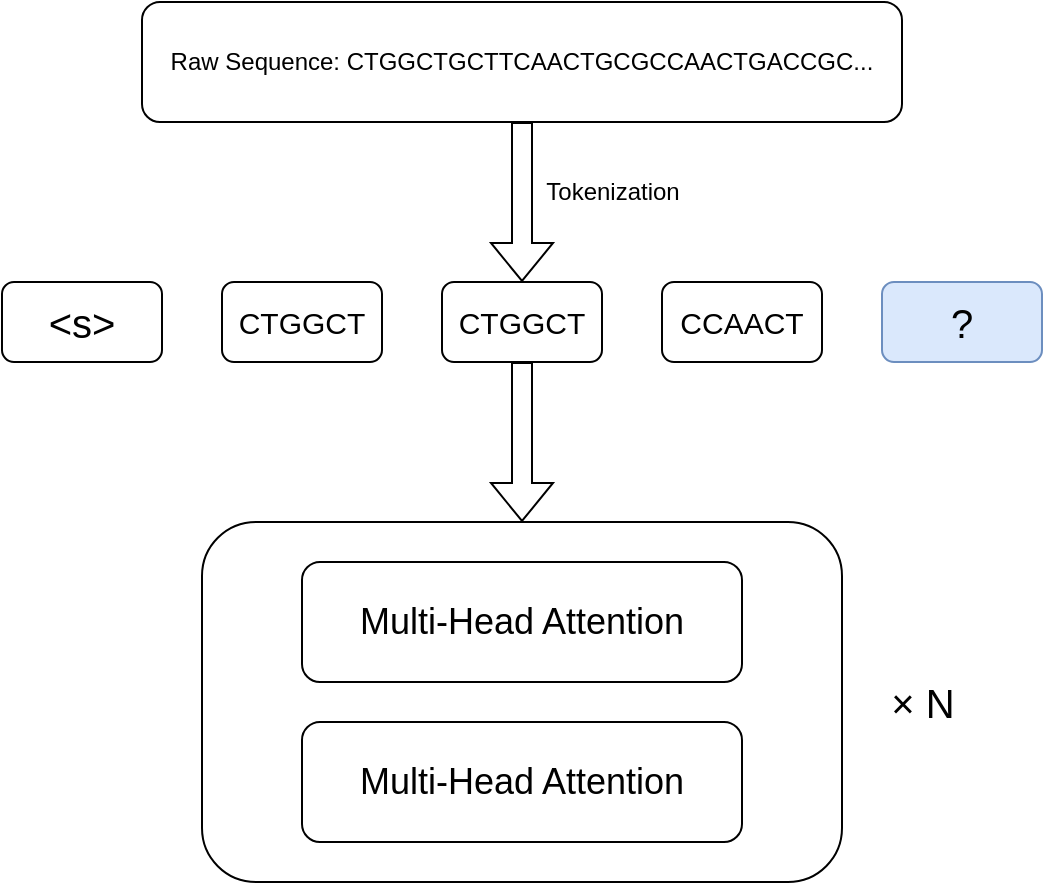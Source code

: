 <mxfile version="28.0.6">
  <diagram name="Page-1" id="XRGcRZA84xJ_BBarx-h9">
    <mxGraphModel dx="1418" dy="786" grid="1" gridSize="10" guides="1" tooltips="1" connect="1" arrows="1" fold="1" page="1" pageScale="1" pageWidth="850" pageHeight="1100" math="0" shadow="0">
      <root>
        <mxCell id="0" />
        <mxCell id="1" parent="0" />
        <mxCell id="xloGMhkasINuL9V7zi06-1" value="Raw Sequence:&amp;nbsp;CTGGCTGCTTCAACTGCGCCAACTGACCGC..." style="rounded=1;whiteSpace=wrap;html=1;" parent="1" vertex="1">
          <mxGeometry x="235" y="60" width="380" height="60" as="geometry" />
        </mxCell>
        <mxCell id="xloGMhkasINuL9V7zi06-2" value="" style="endArrow=classic;html=1;rounded=0;exitX=0.5;exitY=1;exitDx=0;exitDy=0;strokeWidth=1;shape=flexArrow;" parent="1" source="xloGMhkasINuL9V7zi06-1" edge="1">
          <mxGeometry width="50" height="50" relative="1" as="geometry">
            <mxPoint x="425" y="140" as="sourcePoint" />
            <mxPoint x="425" y="200" as="targetPoint" />
          </mxGeometry>
        </mxCell>
        <mxCell id="xloGMhkasINuL9V7zi06-3" value="Tokenization" style="text;html=1;align=center;verticalAlign=middle;resizable=0;points=[];autosize=1;strokeColor=none;fillColor=none;rotation=0;" parent="1" vertex="1">
          <mxGeometry x="425" y="140" width="90" height="30" as="geometry" />
        </mxCell>
        <mxCell id="xloGMhkasINuL9V7zi06-4" value="&lt;font style=&quot;font-size: 20px;&quot;&gt;&amp;lt;s&amp;gt;&lt;/font&gt;" style="rounded=1;whiteSpace=wrap;html=1;" parent="1" vertex="1">
          <mxGeometry x="165" y="200" width="80" height="40" as="geometry" />
        </mxCell>
        <mxCell id="xloGMhkasINuL9V7zi06-5" value="&lt;font style=&quot;font-size: 15px;&quot;&gt;CTGGCT&lt;/font&gt;" style="rounded=1;whiteSpace=wrap;html=1;" parent="1" vertex="1">
          <mxGeometry x="275" y="200" width="80" height="40" as="geometry" />
        </mxCell>
        <mxCell id="xloGMhkasINuL9V7zi06-6" value="&lt;font style=&quot;font-size: 15px;&quot;&gt;CTGGCT&lt;/font&gt;" style="rounded=1;whiteSpace=wrap;html=1;" parent="1" vertex="1">
          <mxGeometry x="385" y="200" width="80" height="40" as="geometry" />
        </mxCell>
        <mxCell id="B88EIdXbSWaDTcQT7I1L-1" value="&lt;font style=&quot;font-size: 15px;&quot;&gt;CCAACT&lt;/font&gt;" style="rounded=1;whiteSpace=wrap;html=1;" vertex="1" parent="1">
          <mxGeometry x="495" y="200" width="80" height="40" as="geometry" />
        </mxCell>
        <mxCell id="B88EIdXbSWaDTcQT7I1L-2" value="&lt;font style=&quot;font-size: 20px;&quot;&gt;?&lt;/font&gt;" style="rounded=1;whiteSpace=wrap;html=1;fillColor=#dae8fc;strokeColor=#6c8ebf;" vertex="1" parent="1">
          <mxGeometry x="605" y="200" width="80" height="40" as="geometry" />
        </mxCell>
        <mxCell id="B88EIdXbSWaDTcQT7I1L-4" value="" style="endArrow=classic;html=1;rounded=0;exitX=0.5;exitY=1;exitDx=0;exitDy=0;strokeWidth=1;shape=flexArrow;" edge="1" parent="1">
          <mxGeometry width="50" height="50" relative="1" as="geometry">
            <mxPoint x="425" y="240" as="sourcePoint" />
            <mxPoint x="425" y="320" as="targetPoint" />
          </mxGeometry>
        </mxCell>
        <mxCell id="B88EIdXbSWaDTcQT7I1L-5" value="" style="rounded=1;whiteSpace=wrap;html=1;" vertex="1" parent="1">
          <mxGeometry x="265" y="320" width="320" height="180" as="geometry" />
        </mxCell>
        <mxCell id="B88EIdXbSWaDTcQT7I1L-6" value="&lt;font style=&quot;font-size: 18px;&quot;&gt;Multi-Head Attention&lt;/font&gt;" style="rounded=1;whiteSpace=wrap;html=1;" vertex="1" parent="1">
          <mxGeometry x="315" y="340" width="220" height="60" as="geometry" />
        </mxCell>
        <mxCell id="B88EIdXbSWaDTcQT7I1L-7" value="&lt;font style=&quot;font-size: 18px;&quot;&gt;Multi-Head Attention&lt;/font&gt;" style="rounded=1;whiteSpace=wrap;html=1;" vertex="1" parent="1">
          <mxGeometry x="315" y="420" width="220" height="60" as="geometry" />
        </mxCell>
        <mxCell id="B88EIdXbSWaDTcQT7I1L-8" value="&lt;font style=&quot;font-size: 20px;&quot;&gt;× N&lt;/font&gt;" style="text;html=1;align=center;verticalAlign=middle;resizable=0;points=[];autosize=1;strokeColor=none;fillColor=none;" vertex="1" parent="1">
          <mxGeometry x="595" y="390" width="60" height="40" as="geometry" />
        </mxCell>
      </root>
    </mxGraphModel>
  </diagram>
</mxfile>
